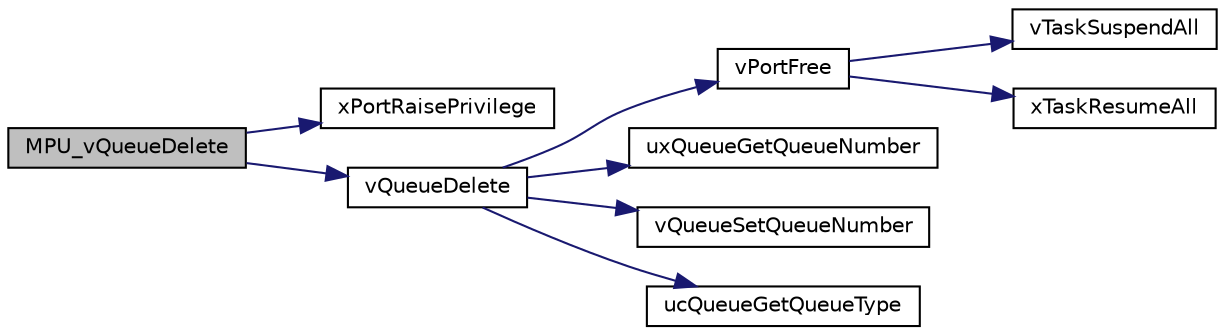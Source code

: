 digraph "MPU_vQueueDelete"
{
  edge [fontname="Helvetica",fontsize="10",labelfontname="Helvetica",labelfontsize="10"];
  node [fontname="Helvetica",fontsize="10",shape=record];
  rankdir="LR";
  Node52 [label="MPU_vQueueDelete",height=0.2,width=0.4,color="black", fillcolor="grey75", style="filled", fontcolor="black"];
  Node52 -> Node53 [color="midnightblue",fontsize="10",style="solid",fontname="Helvetica"];
  Node53 [label="xPortRaisePrivilege",height=0.2,width=0.4,color="black", fillcolor="white", style="filled",URL="$mpu__wrappers_8c.html#ac42aa31652a6e8158f8ea8a88aad8275"];
  Node52 -> Node54 [color="midnightblue",fontsize="10",style="solid",fontname="Helvetica"];
  Node54 [label="vQueueDelete",height=0.2,width=0.4,color="black", fillcolor="white", style="filled",URL="$queue_8h.html#a707cbcfe3aed6b877b6aa6d9d75a3f22"];
  Node54 -> Node55 [color="midnightblue",fontsize="10",style="solid",fontname="Helvetica"];
  Node55 [label="vPortFree",height=0.2,width=0.4,color="black", fillcolor="white", style="filled",URL="$portable_8h.html#a735cd3085bb7ba06ff8e47565bfd7016"];
  Node55 -> Node56 [color="midnightblue",fontsize="10",style="solid",fontname="Helvetica"];
  Node56 [label="vTaskSuspendAll",height=0.2,width=0.4,color="black", fillcolor="white", style="filled",URL="$task_8h.html#a366b302eba79d10b5ee2a3756f0fcc43"];
  Node55 -> Node57 [color="midnightblue",fontsize="10",style="solid",fontname="Helvetica"];
  Node57 [label="xTaskResumeAll",height=0.2,width=0.4,color="black", fillcolor="white", style="filled",URL="$task_8h.html#a003f8ae6d649225abd030cc76e1c7d0e"];
  Node54 -> Node58 [color="midnightblue",fontsize="10",style="solid",fontname="Helvetica"];
  Node58 [label="uxQueueGetQueueNumber",height=0.2,width=0.4,color="black", fillcolor="white", style="filled",URL="$queue_8h.html#a7f7a4d9b75dcfbcefb2384da5df5290e"];
  Node54 -> Node59 [color="midnightblue",fontsize="10",style="solid",fontname="Helvetica"];
  Node59 [label="vQueueSetQueueNumber",height=0.2,width=0.4,color="black", fillcolor="white", style="filled",URL="$queue_8h.html#a37c8b0ea8f2e6c5fa5082afb9721f986"];
  Node54 -> Node60 [color="midnightblue",fontsize="10",style="solid",fontname="Helvetica"];
  Node60 [label="ucQueueGetQueueType",height=0.2,width=0.4,color="black", fillcolor="white", style="filled",URL="$queue_8h.html#a9730db0a2f63acbf7197fa4150d7fe08"];
}
